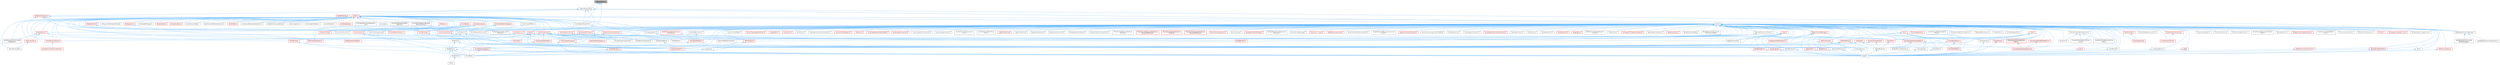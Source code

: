 digraph "UObjectMarks.h"
{
 // INTERACTIVE_SVG=YES
 // LATEX_PDF_SIZE
  bgcolor="transparent";
  edge [fontname=Helvetica,fontsize=10,labelfontname=Helvetica,labelfontsize=10];
  node [fontname=Helvetica,fontsize=10,shape=box,height=0.2,width=0.4];
  Node1 [id="Node000001",label="UObjectMarks.h",height=0.2,width=0.4,color="gray40", fillcolor="grey60", style="filled", fontcolor="black",tooltip=" "];
  Node1 -> Node2 [id="edge1_Node000001_Node000002",dir="back",color="steelblue1",style="solid",tooltip=" "];
  Node2 [id="Node000002",label="CoreUObject.h",height=0.2,width=0.4,color="grey40", fillcolor="white", style="filled",URL="$d0/ded/CoreUObject_8h.html",tooltip=" "];
  Node2 -> Node3 [id="edge2_Node000002_Node000003",dir="back",color="steelblue1",style="solid",tooltip=" "];
  Node3 [id="Node000003",label="Engine.h",height=0.2,width=0.4,color="grey40", fillcolor="white", style="filled",URL="$d1/d34/Public_2Engine_8h.html",tooltip=" "];
  Node2 -> Node4 [id="edge3_Node000002_Node000004",dir="back",color="steelblue1",style="solid",tooltip=" "];
  Node4 [id="Node000004",label="EngineMinimal.h",height=0.2,width=0.4,color="grey40", fillcolor="white", style="filled",URL="$d0/d2c/EngineMinimal_8h.html",tooltip=" "];
  Node4 -> Node3 [id="edge4_Node000004_Node000003",dir="back",color="steelblue1",style="solid",tooltip=" "];
  Node2 -> Node5 [id="edge5_Node000002_Node000005",dir="back",color="steelblue1",style="solid",tooltip=" "];
  Node5 [id="Node000005",label="SlateBasics.h",height=0.2,width=0.4,color="grey40", fillcolor="white", style="filled",URL="$da/d2f/SlateBasics_8h.html",tooltip=" "];
  Node5 -> Node3 [id="edge6_Node000005_Node000003",dir="back",color="steelblue1",style="solid",tooltip=" "];
  Node5 -> Node6 [id="edge7_Node000005_Node000006",dir="back",color="steelblue1",style="solid",tooltip=" "];
  Node6 [id="Node000006",label="Slate.h",height=0.2,width=0.4,color="grey40", fillcolor="white", style="filled",URL="$d2/dc0/Slate_8h.html",tooltip=" "];
  Node5 -> Node7 [id="edge8_Node000005_Node000007",dir="back",color="steelblue1",style="solid",tooltip=" "];
  Node7 [id="Node000007",label="SlateExtras.h",height=0.2,width=0.4,color="grey40", fillcolor="white", style="filled",URL="$d8/dec/SlateExtras_8h.html",tooltip=" "];
  Node7 -> Node6 [id="edge9_Node000007_Node000006",dir="back",color="steelblue1",style="solid",tooltip=" "];
  Node5 -> Node8 [id="edge10_Node000005_Node000008",dir="back",color="steelblue1",style="solid",tooltip=" "];
  Node8 [id="Node000008",label="UnrealEd.h",height=0.2,width=0.4,color="grey40", fillcolor="white", style="filled",URL="$d2/d5f/UnrealEd_8h.html",tooltip=" "];
  Node2 -> Node9 [id="edge11_Node000002_Node000009",dir="back",color="steelblue1",style="solid",tooltip=" "];
  Node9 [id="Node000009",label="SlateCore.h",height=0.2,width=0.4,color="grey40", fillcolor="white", style="filled",URL="$dc/d03/SlateCore_8h.html",tooltip=" "];
  Node9 -> Node3 [id="edge12_Node000009_Node000003",dir="back",color="steelblue1",style="solid",tooltip=" "];
  Node9 -> Node5 [id="edge13_Node000009_Node000005",dir="back",color="steelblue1",style="solid",tooltip=" "];
  Node1 -> Node10 [id="edge14_Node000001_Node000010",dir="back",color="steelblue1",style="solid",tooltip=" "];
  Node10 [id="Node000010",label="CoreUObjectSharedPCH.h",height=0.2,width=0.4,color="grey40", fillcolor="white", style="filled",URL="$de/d2f/CoreUObjectSharedPCH_8h.html",tooltip=" "];
  Node10 -> Node11 [id="edge15_Node000010_Node000011",dir="back",color="steelblue1",style="solid",tooltip=" "];
  Node11 [id="Node000011",label="SlateSharedPCH.h",height=0.2,width=0.4,color="grey40", fillcolor="white", style="filled",URL="$d1/dfc/SlateSharedPCH_8h.html",tooltip=" "];
  Node11 -> Node12 [id="edge16_Node000011_Node000012",dir="back",color="steelblue1",style="solid",tooltip=" "];
  Node12 [id="Node000012",label="EngineSharedPCH.h",height=0.2,width=0.4,color="red", fillcolor="#FFF0F0", style="filled",URL="$dc/dbb/EngineSharedPCH_8h.html",tooltip=" "];
  Node1 -> Node14 [id="edge17_Node000001_Node000014",dir="back",color="steelblue1",style="solid",tooltip=" "];
  Node14 [id="Node000014",label="UObjectBaseUtility.h",height=0.2,width=0.4,color="grey40", fillcolor="white", style="filled",URL="$d2/df9/UObjectBaseUtility_8h.html",tooltip=" "];
  Node14 -> Node15 [id="edge18_Node000014_Node000015",dir="back",color="steelblue1",style="solid",tooltip=" "];
  Node15 [id="Node000015",label="Actor.h",height=0.2,width=0.4,color="grey40", fillcolor="white", style="filled",URL="$d0/d43/Actor_8h.html",tooltip=" "];
  Node15 -> Node16 [id="edge19_Node000015_Node000016",dir="back",color="steelblue1",style="solid",tooltip=" "];
  Node16 [id="Node000016",label="AbilityTask_SpawnActor.h",height=0.2,width=0.4,color="grey40", fillcolor="white", style="filled",URL="$dc/d97/AbilityTask__SpawnActor_8h.html",tooltip=" "];
  Node15 -> Node17 [id="edge20_Node000015_Node000017",dir="back",color="steelblue1",style="solid",tooltip=" "];
  Node17 [id="Node000017",label="ActorDescContainerInstance\lCollection.h",height=0.2,width=0.4,color="red", fillcolor="#FFF0F0", style="filled",URL="$df/d80/ActorDescContainerInstanceCollection_8h.html",tooltip=" "];
  Node17 -> Node18 [id="edge21_Node000017_Node000018",dir="back",color="steelblue1",style="solid",tooltip=" "];
  Node18 [id="Node000018",label="WorldPartition.h",height=0.2,width=0.4,color="red", fillcolor="#FFF0F0", style="filled",URL="$de/d1e/WorldPartition_8h.html",tooltip=" "];
  Node15 -> Node38 [id="edge22_Node000015_Node000038",dir="back",color="steelblue1",style="solid",tooltip=" "];
  Node38 [id="Node000038",label="ActorDescList.h",height=0.2,width=0.4,color="red", fillcolor="#FFF0F0", style="filled",URL="$d7/da2/ActorDescList_8h.html",tooltip=" "];
  Node38 -> Node39 [id="edge23_Node000038_Node000039",dir="back",color="steelblue1",style="solid",tooltip=" "];
  Node39 [id="Node000039",label="ActorDescContainer.h",height=0.2,width=0.4,color="red", fillcolor="#FFF0F0", style="filled",URL="$de/df0/ActorDescContainer_8h.html",tooltip=" "];
  Node39 -> Node40 [id="edge24_Node000039_Node000040",dir="back",color="steelblue1",style="solid",tooltip=" "];
  Node40 [id="Node000040",label="ActorDescContainerCollection.h",height=0.2,width=0.4,color="red", fillcolor="#FFF0F0", style="filled",URL="$dc/df2/ActorDescContainerCollection_8h.html",tooltip=" "];
  Node15 -> Node48 [id="edge25_Node000015_Node000048",dir="back",color="steelblue1",style="solid",tooltip=" "];
  Node48 [id="Node000048",label="ActorDragDropOp.h",height=0.2,width=0.4,color="red", fillcolor="#FFF0F0", style="filled",URL="$dd/d1a/ActorDragDropOp_8h.html",tooltip=" "];
  Node15 -> Node50 [id="edge26_Node000015_Node000050",dir="back",color="steelblue1",style="solid",tooltip=" "];
  Node50 [id="Node000050",label="ActorElementEditorCopyAnd\lPaste.h",height=0.2,width=0.4,color="grey40", fillcolor="white", style="filled",URL="$d8/dc2/ActorElementEditorCopyAndPaste_8h.html",tooltip=" "];
  Node15 -> Node51 [id="edge27_Node000015_Node000051",dir="back",color="steelblue1",style="solid",tooltip=" "];
  Node51 [id="Node000051",label="AmbientSound.h",height=0.2,width=0.4,color="grey40", fillcolor="white", style="filled",URL="$dd/d28/AmbientSound_8h.html",tooltip=" "];
  Node51 -> Node3 [id="edge28_Node000051_Node000003",dir="back",color="steelblue1",style="solid",tooltip=" "];
  Node15 -> Node52 [id="edge29_Node000015_Node000052",dir="back",color="steelblue1",style="solid",tooltip=" "];
  Node52 [id="Node000052",label="AnimationEditorPreviewActor.h",height=0.2,width=0.4,color="grey40", fillcolor="white", style="filled",URL="$dc/d52/AnimationEditorPreviewActor_8h.html",tooltip=" "];
  Node15 -> Node53 [id="edge30_Node000015_Node000053",dir="back",color="steelblue1",style="solid",tooltip=" "];
  Node53 [id="Node000053",label="BandwidthTestActor.h",height=0.2,width=0.4,color="grey40", fillcolor="white", style="filled",URL="$d9/ddf/BandwidthTestActor_8h.html",tooltip=" "];
  Node15 -> Node54 [id="edge31_Node000015_Node000054",dir="back",color="steelblue1",style="solid",tooltip=" "];
  Node54 [id="Node000054",label="BoundsCopyComponent.h",height=0.2,width=0.4,color="grey40", fillcolor="white", style="filled",URL="$d2/d10/BoundsCopyComponent_8h.html",tooltip=" "];
  Node15 -> Node55 [id="edge32_Node000015_Node000055",dir="back",color="steelblue1",style="solid",tooltip=" "];
  Node55 [id="Node000055",label="Brush.h",height=0.2,width=0.4,color="red", fillcolor="#FFF0F0", style="filled",URL="$dc/d90/Brush_8h.html",tooltip=" "];
  Node55 -> Node57 [id="edge33_Node000055_Node000057",dir="back",color="steelblue1",style="solid",tooltip=" "];
  Node57 [id="Node000057",label="DlgReferenceTree.h",height=0.2,width=0.4,color="grey40", fillcolor="white", style="filled",URL="$db/dd3/DlgReferenceTree_8h.html",tooltip=" "];
  Node55 -> Node58 [id="edge34_Node000055_Node000058",dir="back",color="steelblue1",style="solid",tooltip=" "];
  Node58 [id="Node000058",label="EditorEngine.h",height=0.2,width=0.4,color="red", fillcolor="#FFF0F0", style="filled",URL="$da/d0c/EditorEngine_8h.html",tooltip=" "];
  Node58 -> Node8 [id="edge35_Node000058_Node000008",dir="back",color="steelblue1",style="solid",tooltip=" "];
  Node58 -> Node275 [id="edge36_Node000058_Node000275",dir="back",color="steelblue1",style="solid",tooltip=" "];
  Node275 [id="Node000275",label="UnrealEdEngine.h",height=0.2,width=0.4,color="red", fillcolor="#FFF0F0", style="filled",URL="$d2/d51/UnrealEdEngine_8h.html",tooltip=" "];
  Node275 -> Node8 [id="edge37_Node000275_Node000008",dir="back",color="steelblue1",style="solid",tooltip=" "];
  Node55 -> Node3 [id="edge38_Node000055_Node000003",dir="back",color="steelblue1",style="solid",tooltip=" "];
  Node55 -> Node12 [id="edge39_Node000055_Node000012",dir="back",color="steelblue1",style="solid",tooltip=" "];
  Node15 -> Node361 [id="edge40_Node000015_Node000361",dir="back",color="steelblue1",style="solid",tooltip=" "];
  Node361 [id="Node000361",label="CableActor.h",height=0.2,width=0.4,color="grey40", fillcolor="white", style="filled",URL="$dd/d5e/CableActor_8h.html",tooltip=" "];
  Node15 -> Node362 [id="edge41_Node000015_Node000362",dir="back",color="steelblue1",style="solid",tooltip=" "];
  Node362 [id="Node000362",label="CacheManagerActor.h",height=0.2,width=0.4,color="grey40", fillcolor="white", style="filled",URL="$d6/d22/CacheManagerActor_8h.html",tooltip=" "];
  Node15 -> Node363 [id="edge42_Node000015_Node000363",dir="back",color="steelblue1",style="solid",tooltip=" "];
  Node363 [id="Node000363",label="CameraActor.h",height=0.2,width=0.4,color="grey40", fillcolor="white", style="filled",URL="$d4/df4/CameraActor_8h.html",tooltip=" "];
  Node363 -> Node3 [id="edge43_Node000363_Node000003",dir="back",color="steelblue1",style="solid",tooltip=" "];
  Node15 -> Node364 [id="edge44_Node000015_Node000364",dir="back",color="steelblue1",style="solid",tooltip=" "];
  Node364 [id="Node000364",label="CameraShakeSourceActor.h",height=0.2,width=0.4,color="grey40", fillcolor="white", style="filled",URL="$d5/d92/CameraShakeSourceActor_8h.html",tooltip=" "];
  Node15 -> Node365 [id="edge45_Node000015_Node000365",dir="back",color="steelblue1",style="solid",tooltip=" "];
  Node365 [id="Node000365",label="ChaosDeformableCollisions\lActor.h",height=0.2,width=0.4,color="grey40", fillcolor="white", style="filled",URL="$d2/dce/ChaosDeformableCollisionsActor_8h.html",tooltip=" "];
  Node15 -> Node366 [id="edge46_Node000015_Node000366",dir="back",color="steelblue1",style="solid",tooltip=" "];
  Node366 [id="Node000366",label="ChaosDeformableConstraints\lActor.h",height=0.2,width=0.4,color="grey40", fillcolor="white", style="filled",URL="$d0/dd2/ChaosDeformableConstraintsActor_8h.html",tooltip=" "];
  Node15 -> Node367 [id="edge47_Node000015_Node000367",dir="back",color="steelblue1",style="solid",tooltip=" "];
  Node367 [id="Node000367",label="ChaosDeformableSolverActor.h",height=0.2,width=0.4,color="grey40", fillcolor="white", style="filled",URL="$d2/de9/ChaosDeformableSolverActor_8h.html",tooltip=" "];
  Node367 -> Node365 [id="edge48_Node000367_Node000365",dir="back",color="steelblue1",style="solid",tooltip=" "];
  Node367 -> Node366 [id="edge49_Node000367_Node000366",dir="back",color="steelblue1",style="solid",tooltip=" "];
  Node367 -> Node368 [id="edge50_Node000367_Node000368",dir="back",color="steelblue1",style="solid",tooltip=" "];
  Node368 [id="Node000368",label="FleshActor.h",height=0.2,width=0.4,color="grey40", fillcolor="white", style="filled",URL="$d1/d7e/FleshActor_8h.html",tooltip=" "];
  Node15 -> Node369 [id="edge51_Node000015_Node000369",dir="back",color="steelblue1",style="solid",tooltip=" "];
  Node369 [id="Node000369",label="Character.h",height=0.2,width=0.4,color="red", fillcolor="#FFF0F0", style="filled",URL="$db/dc7/Character_8h.html",tooltip=" "];
  Node369 -> Node4 [id="edge52_Node000369_Node000004",dir="back",color="steelblue1",style="solid",tooltip=" "];
  Node15 -> Node372 [id="edge53_Node000015_Node000372",dir="back",color="steelblue1",style="solid",tooltip=" "];
  Node372 [id="Node000372",label="CinematicExporter.h",height=0.2,width=0.4,color="grey40", fillcolor="white", style="filled",URL="$d8/d3d/CinematicExporter_8h.html",tooltip=" "];
  Node15 -> Node373 [id="edge54_Node000015_Node000373",dir="back",color="steelblue1",style="solid",tooltip=" "];
  Node373 [id="Node000373",label="ClusterUnionActor.h",height=0.2,width=0.4,color="grey40", fillcolor="white", style="filled",URL="$d5/d54/ClusterUnionActor_8h.html",tooltip=" "];
  Node15 -> Node374 [id="edge55_Node000015_Node000374",dir="back",color="steelblue1",style="solid",tooltip=" "];
  Node374 [id="Node000374",label="ComponentEditorUtils.h",height=0.2,width=0.4,color="red", fillcolor="#FFF0F0", style="filled",URL="$d0/d4b/ComponentEditorUtils_8h.html",tooltip=" "];
  Node374 -> Node8 [id="edge56_Node000374_Node000008",dir="back",color="steelblue1",style="solid",tooltip=" "];
  Node15 -> Node376 [id="edge57_Node000015_Node000376",dir="back",color="steelblue1",style="solid",tooltip=" "];
  Node376 [id="Node000376",label="ComponentVisualizer.h",height=0.2,width=0.4,color="red", fillcolor="#FFF0F0", style="filled",URL="$d3/d9b/ComponentVisualizer_8h.html",tooltip=" "];
  Node376 -> Node8 [id="edge58_Node000376_Node000008",dir="back",color="steelblue1",style="solid",tooltip=" "];
  Node376 -> Node275 [id="edge59_Node000376_Node000275",dir="back",color="steelblue1",style="solid",tooltip=" "];
  Node15 -> Node378 [id="edge60_Node000015_Node000378",dir="back",color="steelblue1",style="solid",tooltip=" "];
  Node378 [id="Node000378",label="ControlPointMeshActor.h",height=0.2,width=0.4,color="grey40", fillcolor="white", style="filled",URL="$d8/db7/ControlPointMeshActor_8h.html",tooltip=" "];
  Node15 -> Node379 [id="edge61_Node000015_Node000379",dir="back",color="steelblue1",style="solid",tooltip=" "];
  Node379 [id="Node000379",label="Controller.h",height=0.2,width=0.4,color="red", fillcolor="#FFF0F0", style="filled",URL="$de/d4a/Controller_8h.html",tooltip=" "];
  Node379 -> Node4 [id="edge62_Node000379_Node000004",dir="back",color="steelblue1",style="solid",tooltip=" "];
  Node379 -> Node12 [id="edge63_Node000379_Node000012",dir="back",color="steelblue1",style="solid",tooltip=" "];
  Node15 -> Node776 [id="edge64_Node000015_Node000776",dir="back",color="steelblue1",style="solid",tooltip=" "];
  Node776 [id="Node000776",label="DecalActor.h",height=0.2,width=0.4,color="grey40", fillcolor="white", style="filled",URL="$d2/d2d/DecalActor_8h.html",tooltip=" "];
  Node776 -> Node3 [id="edge65_Node000776_Node000003",dir="back",color="steelblue1",style="solid",tooltip=" "];
  Node15 -> Node777 [id="edge66_Node000015_Node000777",dir="back",color="steelblue1",style="solid",tooltip=" "];
  Node777 [id="Node000777",label="DefaultLevelSequenceInstance\lData.h",height=0.2,width=0.4,color="grey40", fillcolor="white", style="filled",URL="$d0/d8b/DefaultLevelSequenceInstanceData_8h.html",tooltip=" "];
  Node15 -> Node768 [id="edge67_Node000015_Node000768",dir="back",color="steelblue1",style="solid",tooltip=" "];
  Node768 [id="Node000768",label="DemoNetDriver.h",height=0.2,width=0.4,color="grey40", fillcolor="white", style="filled",URL="$df/df9/DemoNetDriver_8h.html",tooltip=" "];
  Node15 -> Node778 [id="edge68_Node000015_Node000778",dir="back",color="steelblue1",style="solid",tooltip=" "];
  Node778 [id="Node000778",label="DisplayClusterLightCardActor.h",height=0.2,width=0.4,color="red", fillcolor="#FFF0F0", style="filled",URL="$d5/dc7/DisplayClusterLightCardActor_8h.html",tooltip=" "];
  Node15 -> Node159 [id="edge69_Node000015_Node000159",dir="back",color="steelblue1",style="solid",tooltip=" "];
  Node159 [id="Node000159",label="DisplayClusterRootActor.h",height=0.2,width=0.4,color="red", fillcolor="#FFF0F0", style="filled",URL="$d0/d41/DisplayClusterRootActor_8h.html",tooltip=" "];
  Node15 -> Node780 [id="edge70_Node000015_Node000780",dir="back",color="steelblue1",style="solid",tooltip=" "];
  Node780 [id="Node000780",label="DisplayClusterTestPatterns\lActor.h",height=0.2,width=0.4,color="grey40", fillcolor="white", style="filled",URL="$d0/dac/DisplayClusterTestPatternsActor_8h.html",tooltip=" "];
  Node15 -> Node57 [id="edge71_Node000015_Node000057",dir="back",color="steelblue1",style="solid",tooltip=" "];
  Node15 -> Node781 [id="edge72_Node000015_Node000781",dir="back",color="steelblue1",style="solid",tooltip=" "];
  Node781 [id="Node000781",label="DocumentationActor.h",height=0.2,width=0.4,color="grey40", fillcolor="white", style="filled",URL="$d0/dc6/DocumentationActor_8h.html",tooltip=" "];
  Node15 -> Node782 [id="edge73_Node000015_Node000782",dir="back",color="steelblue1",style="solid",tooltip=" "];
  Node782 [id="Node000782",label="EditorActorSubsystem.h",height=0.2,width=0.4,color="grey40", fillcolor="white", style="filled",URL="$d8/db1/EditorActorSubsystem_8h.html",tooltip=" "];
  Node15 -> Node58 [id="edge74_Node000015_Node000058",dir="back",color="steelblue1",style="solid",tooltip=" "];
  Node15 -> Node783 [id="edge75_Node000015_Node000783",dir="back",color="steelblue1",style="solid",tooltip=" "];
  Node783 [id="Node000783",label="Emitter.h",height=0.2,width=0.4,color="red", fillcolor="#FFF0F0", style="filled",URL="$da/d24/Emitter_8h.html",tooltip=" "];
  Node15 -> Node4 [id="edge76_Node000015_Node000004",dir="back",color="steelblue1",style="solid",tooltip=" "];
  Node15 -> Node12 [id="edge77_Node000015_Node000012",dir="back",color="steelblue1",style="solid",tooltip=" "];
  Node15 -> Node292 [id="edge78_Node000015_Node000292",dir="back",color="steelblue1",style="solid",tooltip=" "];
  Node292 [id="Node000292",label="EngineUtils.h",height=0.2,width=0.4,color="red", fillcolor="#FFF0F0", style="filled",URL="$d4/d61/EngineUtils_8h.html",tooltip=" "];
  Node292 -> Node3 [id="edge79_Node000292_Node000003",dir="back",color="steelblue1",style="solid",tooltip=" "];
  Node15 -> Node785 [id="edge80_Node000015_Node000785",dir="back",color="steelblue1",style="solid",tooltip=" "];
  Node785 [id="Node000785",label="EnvQueryGenerator_Actors\lOfClass.h",height=0.2,width=0.4,color="grey40", fillcolor="white", style="filled",URL="$d7/d2e/EnvQueryGenerator__ActorsOfClass_8h.html",tooltip=" "];
  Node15 -> Node193 [id="edge81_Node000015_Node000193",dir="back",color="steelblue1",style="solid",tooltip=" "];
  Node193 [id="Node000193",label="ExportTextDragDropOp.h",height=0.2,width=0.4,color="grey40", fillcolor="white", style="filled",URL="$de/d5c/ExportTextDragDropOp_8h.html",tooltip=" "];
  Node15 -> Node194 [id="edge82_Node000015_Node000194",dir="back",color="steelblue1",style="solid",tooltip=" "];
  Node194 [id="Node000194",label="ExternalDirtyActorsTracker.h",height=0.2,width=0.4,color="grey40", fillcolor="white", style="filled",URL="$db/d89/ExternalDirtyActorsTracker_8h.html",tooltip=" "];
  Node194 -> Node18 [id="edge83_Node000194_Node000018",dir="back",color="steelblue1",style="solid",tooltip=" "];
  Node15 -> Node368 [id="edge84_Node000015_Node000368",dir="back",color="steelblue1",style="solid",tooltip=" "];
  Node15 -> Node769 [id="edge85_Node000015_Node000769",dir="back",color="steelblue1",style="solid",tooltip=" "];
  Node769 [id="Node000769",label="GameModeBase.h",height=0.2,width=0.4,color="red", fillcolor="#FFF0F0", style="filled",URL="$d2/d5b/GameModeBase_8h.html",tooltip=" "];
  Node769 -> Node4 [id="edge86_Node000769_Node000004",dir="back",color="steelblue1",style="solid",tooltip=" "];
  Node769 -> Node772 [id="edge87_Node000769_Node000772",dir="back",color="steelblue1",style="solid",tooltip=" "];
  Node772 [id="Node000772",label="GameStateBase.h",height=0.2,width=0.4,color="red", fillcolor="#FFF0F0", style="filled",URL="$dd/db9/GameStateBase_8h.html",tooltip=" "];
  Node15 -> Node786 [id="edge88_Node000015_Node000786",dir="back",color="steelblue1",style="solid",tooltip=" "];
  Node786 [id="Node000786",label="GameSession.h",height=0.2,width=0.4,color="grey40", fillcolor="white", style="filled",URL="$d1/d7f/GameSession_8h.html",tooltip=" "];
  Node786 -> Node3 [id="edge89_Node000786_Node000003",dir="back",color="steelblue1",style="solid",tooltip=" "];
  Node15 -> Node772 [id="edge90_Node000015_Node000772",dir="back",color="steelblue1",style="solid",tooltip=" "];
  Node15 -> Node787 [id="edge91_Node000015_Node000787",dir="back",color="steelblue1",style="solid",tooltip=" "];
  Node787 [id="Node000787",label="GameplayAbilityTargetActor.h",height=0.2,width=0.4,color="red", fillcolor="#FFF0F0", style="filled",URL="$d7/d35/GameplayAbilityTargetActor_8h.html",tooltip=" "];
  Node15 -> Node795 [id="edge92_Node000015_Node000795",dir="back",color="steelblue1",style="solid",tooltip=" "];
  Node795 [id="Node000795",label="GameplayAbilityTargetData\lFilter.h",height=0.2,width=0.4,color="red", fillcolor="#FFF0F0", style="filled",URL="$d5/d2f/GameplayAbilityTargetDataFilter_8h.html",tooltip=" "];
  Node795 -> Node787 [id="edge93_Node000795_Node000787",dir="back",color="steelblue1",style="solid",tooltip=" "];
  Node15 -> Node801 [id="edge94_Node000015_Node000801",dir="back",color="steelblue1",style="solid",tooltip=" "];
  Node801 [id="Node000801",label="GameplayAbilityTargetTypes.h",height=0.2,width=0.4,color="red", fillcolor="#FFF0F0", style="filled",URL="$d8/dd1/GameplayAbilityTargetTypes_8h.html",tooltip=" "];
  Node801 -> Node16 [id="edge95_Node000801_Node000016",dir="back",color="steelblue1",style="solid",tooltip=" "];
  Node801 -> Node787 [id="edge96_Node000801_Node000787",dir="back",color="steelblue1",style="solid",tooltip=" "];
  Node15 -> Node849 [id="edge97_Node000015_Node000849",dir="back",color="steelblue1",style="solid",tooltip=" "];
  Node849 [id="Node000849",label="GameplayAbilityWorldReticle.h",height=0.2,width=0.4,color="red", fillcolor="#FFF0F0", style="filled",URL="$db/dd7/GameplayAbilityWorldReticle_8h.html",tooltip=" "];
  Node849 -> Node787 [id="edge98_Node000849_Node000787",dir="back",color="steelblue1",style="solid",tooltip=" "];
  Node15 -> Node851 [id="edge99_Node000015_Node000851",dir="back",color="steelblue1",style="solid",tooltip=" "];
  Node851 [id="Node000851",label="GameplayCueNotify_Actor.h",height=0.2,width=0.4,color="red", fillcolor="#FFF0F0", style="filled",URL="$df/d91/GameplayCueNotify__Actor_8h.html",tooltip=" "];
  Node15 -> Node854 [id="edge100_Node000015_Node000854",dir="back",color="steelblue1",style="solid",tooltip=" "];
  Node854 [id="Node000854",label="GameplayEffectTypes.h",height=0.2,width=0.4,color="red", fillcolor="#FFF0F0", style="filled",URL="$d7/d59/GameplayEffectTypes_8h.html",tooltip=" "];
  Node854 -> Node855 [id="edge101_Node000854_Node000855",dir="back",color="steelblue1",style="solid",tooltip=" "];
  Node855 [id="Node000855",label="AbilitySystemGlobals.h",height=0.2,width=0.4,color="red", fillcolor="#FFF0F0", style="filled",URL="$dc/d82/AbilitySystemGlobals_8h.html",tooltip=" "];
  Node854 -> Node801 [id="edge102_Node000854_Node000801",dir="back",color="steelblue1",style="solid",tooltip=" "];
  Node15 -> Node774 [id="edge103_Node000015_Node000774",dir="back",color="steelblue1",style="solid",tooltip=" "];
  Node774 [id="Node000774",label="GameplayStatics.h",height=0.2,width=0.4,color="grey40", fillcolor="white", style="filled",URL="$d9/dc8/GameplayStatics_8h.html",tooltip=" "];
  Node774 -> Node4 [id="edge104_Node000774_Node000004",dir="back",color="steelblue1",style="solid",tooltip=" "];
  Node15 -> Node886 [id="edge105_Node000015_Node000886",dir="back",color="steelblue1",style="solid",tooltip=" "];
  Node886 [id="Node000886",label="GameplayTask_SpawnActor.h",height=0.2,width=0.4,color="grey40", fillcolor="white", style="filled",URL="$de/d1d/GameplayTask__SpawnActor_8h.html",tooltip=" "];
  Node15 -> Node887 [id="edge106_Node000015_Node000887",dir="back",color="steelblue1",style="solid",tooltip=" "];
  Node887 [id="Node000887",label="GenericSmartObject.h",height=0.2,width=0.4,color="grey40", fillcolor="white", style="filled",URL="$db/dd3/GenericSmartObject_8h.html",tooltip=" "];
  Node15 -> Node888 [id="edge107_Node000015_Node000888",dir="back",color="steelblue1",style="solid",tooltip=" "];
  Node888 [id="Node000888",label="GenericTeamAgentInterface.h",height=0.2,width=0.4,color="red", fillcolor="#FFF0F0", style="filled",URL="$de/dd7/GenericTeamAgentInterface_8h.html",tooltip=" "];
  Node15 -> Node914 [id="edge108_Node000015_Node000914",dir="back",color="steelblue1",style="solid",tooltip=" "];
  Node914 [id="Node000914",label="GraphEditor.h",height=0.2,width=0.4,color="red", fillcolor="#FFF0F0", style="filled",URL="$dc/dc5/GraphEditor_8h.html",tooltip=" "];
  Node15 -> Node979 [id="edge109_Node000015_Node000979",dir="back",color="steelblue1",style="solid",tooltip=" "];
  Node979 [id="Node000979",label="GroomActor.h",height=0.2,width=0.4,color="red", fillcolor="#FFF0F0", style="filled",URL="$d6/de0/GroomActor_8h.html",tooltip=" "];
  Node15 -> Node981 [id="edge110_Node000015_Node000981",dir="back",color="steelblue1",style="solid",tooltip=" "];
  Node981 [id="Node000981",label="GroupActor.h",height=0.2,width=0.4,color="grey40", fillcolor="white", style="filled",URL="$da/dd2/GroupActor_8h.html",tooltip=" "];
  Node981 -> Node8 [id="edge111_Node000981_Node000008",dir="back",color="steelblue1",style="solid",tooltip=" "];
  Node15 -> Node982 [id="edge112_Node000015_Node000982",dir="back",color="steelblue1",style="solid",tooltip=" "];
  Node982 [id="Node000982",label="HLODActor.h",height=0.2,width=0.4,color="grey40", fillcolor="white", style="filled",URL="$d7/d35/HLODActor_8h.html",tooltip=" "];
  Node15 -> Node983 [id="edge113_Node000015_Node000983",dir="back",color="steelblue1",style="solid",tooltip=" "];
  Node983 [id="Node000983",label="HUD.h",height=0.2,width=0.4,color="red", fillcolor="#FFF0F0", style="filled",URL="$d0/d0b/HUD_8h.html",tooltip=" "];
  Node983 -> Node3 [id="edge114_Node000983_Node000003",dir="back",color="steelblue1",style="solid",tooltip=" "];
  Node15 -> Node986 [id="edge115_Node000015_Node000986",dir="back",color="steelblue1",style="solid",tooltip=" "];
  Node986 [id="Node000986",label="HeterogeneousVolumeInterface.h",height=0.2,width=0.4,color="grey40", fillcolor="white", style="filled",URL="$d3/de3/HeterogeneousVolumeInterface_8h.html",tooltip=" "];
  Node15 -> Node987 [id="edge116_Node000015_Node000987",dir="back",color="steelblue1",style="solid",tooltip=" "];
  Node987 [id="Node000987",label="Info.h",height=0.2,width=0.4,color="red", fillcolor="#FFF0F0", style="filled",URL="$d3/d00/Info_8h.html",tooltip=" "];
  Node987 -> Node3 [id="edge117_Node000987_Node000003",dir="back",color="steelblue1",style="solid",tooltip=" "];
  Node987 -> Node12 [id="edge118_Node000987_Node000012",dir="back",color="steelblue1",style="solid",tooltip=" "];
  Node987 -> Node769 [id="edge119_Node000987_Node000769",dir="back",color="steelblue1",style="solid",tooltip=" "];
  Node987 -> Node786 [id="edge120_Node000987_Node000786",dir="back",color="steelblue1",style="solid",tooltip=" "];
  Node987 -> Node772 [id="edge121_Node000987_Node000772",dir="back",color="steelblue1",style="solid",tooltip=" "];
  Node987 -> Node992 [id="edge122_Node000987_Node000992",dir="back",color="steelblue1",style="solid",tooltip=" "];
  Node992 [id="Node000992",label="PlayerState.h",height=0.2,width=0.4,color="red", fillcolor="#FFF0F0", style="filled",URL="$d4/d0c/PlayerState_8h.html",tooltip=" "];
  Node992 -> Node3 [id="edge123_Node000992_Node000003",dir="back",color="steelblue1",style="solid",tooltip=" "];
  Node987 -> Node290 [id="edge124_Node000987_Node000290",dir="back",color="steelblue1",style="solid",tooltip=" "];
  Node290 [id="Node000290",label="WorldSettings.h",height=0.2,width=0.4,color="red", fillcolor="#FFF0F0", style="filled",URL="$dd/d74/WorldSettings_8h.html",tooltip=" "];
  Node290 -> Node3 [id="edge125_Node000290_Node000003",dir="back",color="steelblue1",style="solid",tooltip=" "];
  Node290 -> Node12 [id="edge126_Node000290_Node000012",dir="back",color="steelblue1",style="solid",tooltip=" "];
  Node290 -> Node292 [id="edge127_Node000290_Node000292",dir="back",color="steelblue1",style="solid",tooltip=" "];
  Node15 -> Node1008 [id="edge128_Node000015_Node001008",dir="back",color="steelblue1",style="solid",tooltip=" "];
  Node1008 [id="Node001008",label="InteractiveToolObjects.h",height=0.2,width=0.4,color="red", fillcolor="#FFF0F0", style="filled",URL="$d6/d81/InteractiveToolObjects_8h.html",tooltip=" "];
  Node15 -> Node1015 [id="edge129_Node000015_Node001015",dir="back",color="steelblue1",style="solid",tooltip=" "];
  Node1015 [id="Node001015",label="KismetEditorUtilities.h",height=0.2,width=0.4,color="red", fillcolor="#FFF0F0", style="filled",URL="$d4/d72/KismetEditorUtilities_8h.html",tooltip=" "];
  Node15 -> Node920 [id="edge130_Node000015_Node000920",dir="back",color="steelblue1",style="solid",tooltip=" "];
  Node920 [id="Node000920",label="KismetNodeInfoContext.h",height=0.2,width=0.4,color="grey40", fillcolor="white", style="filled",URL="$d3/dfc/KismetNodeInfoContext_8h.html",tooltip=" "];
  Node15 -> Node676 [id="edge131_Node000015_Node000676",dir="back",color="steelblue1",style="solid",tooltip=" "];
  Node676 [id="Node000676",label="LODActor.h",height=0.2,width=0.4,color="red", fillcolor="#FFF0F0", style="filled",URL="$df/de0/LODActor_8h.html",tooltip=" "];
  Node15 -> Node1017 [id="edge132_Node000015_Node001017",dir="back",color="steelblue1",style="solid",tooltip=" "];
  Node1017 [id="Node001017",label="LandscapeBlueprintBrushBase.h",height=0.2,width=0.4,color="red", fillcolor="#FFF0F0", style="filled",URL="$d5/de5/LandscapeBlueprintBrushBase_8h.html",tooltip=" "];
  Node15 -> Node1018 [id="edge133_Node000015_Node001018",dir="back",color="steelblue1",style="solid",tooltip=" "];
  Node1018 [id="Node001018",label="LandscapeGizmoActor.h",height=0.2,width=0.4,color="red", fillcolor="#FFF0F0", style="filled",URL="$d5/d41/LandscapeGizmoActor_8h.html",tooltip=" "];
  Node15 -> Node1020 [id="edge134_Node000015_Node001020",dir="back",color="steelblue1",style="solid",tooltip=" "];
  Node1020 [id="Node001020",label="LandscapeMeshProxyActor.h",height=0.2,width=0.4,color="grey40", fillcolor="white", style="filled",URL="$d9/d7e/LandscapeMeshProxyActor_8h.html",tooltip=" "];
  Node15 -> Node450 [id="edge135_Node000015_Node000450",dir="back",color="steelblue1",style="solid",tooltip=" "];
  Node450 [id="Node000450",label="LandscapeProxy.h",height=0.2,width=0.4,color="red", fillcolor="#FFF0F0", style="filled",URL="$db/dae/LandscapeProxy_8h.html",tooltip=" "];
  Node15 -> Node1021 [id="edge136_Node000015_Node001021",dir="back",color="steelblue1",style="solid",tooltip=" "];
  Node1021 [id="Node001021",label="LandscapeSplineActor.h",height=0.2,width=0.4,color="grey40", fillcolor="white", style="filled",URL="$d8/d09/LandscapeSplineActor_8h.html",tooltip=" "];
  Node15 -> Node1022 [id="edge137_Node000015_Node001022",dir="back",color="steelblue1",style="solid",tooltip=" "];
  Node1022 [id="Node001022",label="LevelBounds.h",height=0.2,width=0.4,color="grey40", fillcolor="white", style="filled",URL="$d8/d37/LevelBounds_8h.html",tooltip=" "];
  Node1022 -> Node3 [id="edge138_Node001022_Node000003",dir="back",color="steelblue1",style="solid",tooltip=" "];
  Node15 -> Node179 [id="edge139_Node000015_Node000179",dir="back",color="steelblue1",style="solid",tooltip=" "];
  Node179 [id="Node000179",label="LevelEditorViewport.h",height=0.2,width=0.4,color="red", fillcolor="#FFF0F0", style="filled",URL="$d4/ddf/LevelEditorViewport_8h.html",tooltip=" "];
  Node179 -> Node8 [id="edge140_Node000179_Node000008",dir="back",color="steelblue1",style="solid",tooltip=" "];
  Node15 -> Node1023 [id="edge141_Node000015_Node001023",dir="back",color="steelblue1",style="solid",tooltip=" "];
  Node1023 [id="Node001023",label="LevelInstanceActor.h",height=0.2,width=0.4,color="red", fillcolor="#FFF0F0", style="filled",URL="$d6/d53/LevelInstanceActor_8h.html",tooltip=" "];
  Node15 -> Node1024 [id="edge142_Node000015_Node001024",dir="back",color="steelblue1",style="solid",tooltip=" "];
  Node1024 [id="Node001024",label="LevelInstanceActorImpl.h",height=0.2,width=0.4,color="red", fillcolor="#FFF0F0", style="filled",URL="$d6/df6/LevelInstanceActorImpl_8h.html",tooltip=" "];
  Node1024 -> Node1023 [id="edge143_Node001024_Node001023",dir="back",color="steelblue1",style="solid",tooltip=" "];
  Node15 -> Node1027 [id="edge144_Node000015_Node001027",dir="back",color="steelblue1",style="solid",tooltip=" "];
  Node1027 [id="Node001027",label="LevelInstanceEditorInstance\lActor.h",height=0.2,width=0.4,color="grey40", fillcolor="white", style="filled",URL="$d8/d5a/LevelInstanceEditorInstanceActor_8h.html",tooltip=" "];
  Node15 -> Node1028 [id="edge145_Node000015_Node001028",dir="back",color="steelblue1",style="solid",tooltip=" "];
  Node1028 [id="Node001028",label="LevelInstanceEditorPivot\lActor.h",height=0.2,width=0.4,color="grey40", fillcolor="white", style="filled",URL="$d4/de7/LevelInstanceEditorPivotActor_8h.html",tooltip=" "];
  Node15 -> Node1029 [id="edge146_Node000015_Node001029",dir="back",color="steelblue1",style="solid",tooltip=" "];
  Node1029 [id="Node001029",label="LevelScriptActor.h",height=0.2,width=0.4,color="grey40", fillcolor="white", style="filled",URL="$d1/da8/LevelScriptActor_8h.html",tooltip=" "];
  Node1029 -> Node3 [id="edge147_Node001029_Node000003",dir="back",color="steelblue1",style="solid",tooltip=" "];
  Node15 -> Node1030 [id="edge148_Node000015_Node001030",dir="back",color="steelblue1",style="solid",tooltip=" "];
  Node1030 [id="Node001030",label="LevelSequenceActor.h",height=0.2,width=0.4,color="red", fillcolor="#FFF0F0", style="filled",URL="$dd/d4d/LevelSequenceActor_8h.html",tooltip=" "];
  Node1030 -> Node1032 [id="edge149_Node001030_Node001032",dir="back",color="steelblue1",style="solid",tooltip=" "];
  Node1032 [id="Node001032",label="SequenceMediaController.h",height=0.2,width=0.4,color="grey40", fillcolor="white", style="filled",URL="$de/d88/SequenceMediaController_8h.html",tooltip=" "];
  Node15 -> Node1033 [id="edge150_Node000015_Node001033",dir="back",color="steelblue1",style="solid",tooltip=" "];
  Node1033 [id="Node001033",label="Light.h",height=0.2,width=0.4,color="red", fillcolor="#FFF0F0", style="filled",URL="$d4/d73/Light_8h.html",tooltip=" "];
  Node1033 -> Node3 [id="edge151_Node001033_Node000003",dir="back",color="steelblue1",style="solid",tooltip=" "];
  Node15 -> Node1039 [id="edge152_Node000015_Node001039",dir="back",color="steelblue1",style="solid",tooltip=" "];
  Node1039 [id="Node001039",label="LightSceneProxy.h",height=0.2,width=0.4,color="red", fillcolor="#FFF0F0", style="filled",URL="$d1/d0e/LightSceneProxy_8h.html",tooltip=" "];
  Node15 -> Node1042 [id="edge153_Node000015_Node001042",dir="back",color="steelblue1",style="solid",tooltip=" "];
  Node1042 [id="Node001042",label="LightWeightInstanceManager.h",height=0.2,width=0.4,color="grey40", fillcolor="white", style="filled",URL="$d8/d04/LightWeightInstanceManager_8h.html",tooltip=" "];
  Node1042 -> Node1043 [id="edge154_Node001042_Node001043",dir="back",color="steelblue1",style="solid",tooltip=" "];
  Node1043 [id="Node001043",label="LightWeightInstanceStatic\lMeshManager.h",height=0.2,width=0.4,color="grey40", fillcolor="white", style="filled",URL="$d4/d75/LightWeightInstanceStaticMeshManager_8h.html",tooltip=" "];
  Node1042 -> Node1044 [id="edge155_Node001042_Node001044",dir="back",color="steelblue1",style="solid",tooltip=" "];
  Node1044 [id="Node001044",label="LightWeightInstanceSubsystem.h",height=0.2,width=0.4,color="grey40", fillcolor="white", style="filled",URL="$df/d1e/LightWeightInstanceSubsystem_8h.html",tooltip=" "];
  Node15 -> Node1045 [id="edge156_Node000015_Node001045",dir="back",color="steelblue1",style="solid",tooltip=" "];
  Node1045 [id="Node001045",label="LightmassPortal.h",height=0.2,width=0.4,color="grey40", fillcolor="white", style="filled",URL="$d5/df6/LightmassPortal_8h.html",tooltip=" "];
  Node15 -> Node1046 [id="edge157_Node000015_Node001046",dir="back",color="steelblue1",style="solid",tooltip=" "];
  Node1046 [id="Node001046",label="MapBuildDataActor.h",height=0.2,width=0.4,color="grey40", fillcolor="white", style="filled",URL="$de/d00/MapBuildDataActor_8h.html",tooltip=" "];
  Node15 -> Node1047 [id="edge158_Node000015_Node001047",dir="back",color="steelblue1",style="solid",tooltip=" "];
  Node1047 [id="Node001047",label="MaterialInstanceActor.h",height=0.2,width=0.4,color="grey40", fillcolor="white", style="filled",URL="$dc/db3/MaterialInstanceActor_8h.html",tooltip=" "];
  Node15 -> Node1048 [id="edge159_Node000015_Node001048",dir="back",color="steelblue1",style="solid",tooltip=" "];
  Node1048 [id="Node001048",label="MediaBundleActorBase.h",height=0.2,width=0.4,color="grey40", fillcolor="white", style="filled",URL="$dd/da9/MediaBundleActorBase_8h.html",tooltip=" "];
  Node15 -> Node1049 [id="edge160_Node000015_Node001049",dir="back",color="steelblue1",style="solid",tooltip=" "];
  Node1049 [id="Node001049",label="ModularVehicleClusterActor.h",height=0.2,width=0.4,color="grey40", fillcolor="white", style="filled",URL="$db/d99/ModularVehicleClusterActor_8h.html",tooltip=" "];
  Node15 -> Node1050 [id="edge161_Node000015_Node001050",dir="back",color="steelblue1",style="solid",tooltip=" "];
  Node1050 [id="Node001050",label="MovieSceneReplaceableActor\lBinding.h",height=0.2,width=0.4,color="grey40", fillcolor="white", style="filled",URL="$d3/da7/MovieSceneReplaceableActorBinding_8h.html",tooltip=" "];
  Node15 -> Node1051 [id="edge162_Node000015_Node001051",dir="back",color="steelblue1",style="solid",tooltip=" "];
  Node1051 [id="Node001051",label="MovieSceneReplaceableDirector\lBlueprintBinding.h",height=0.2,width=0.4,color="red", fillcolor="#FFF0F0", style="filled",URL="$d6/deb/MovieSceneReplaceableDirectorBlueprintBinding_8h.html",tooltip=" "];
  Node15 -> Node1052 [id="edge163_Node000015_Node001052",dir="back",color="steelblue1",style="solid",tooltip=" "];
  Node1052 [id="Node001052",label="MovieSceneSpawnableActor\lBinding.h",height=0.2,width=0.4,color="red", fillcolor="#FFF0F0", style="filled",URL="$db/d74/MovieSceneSpawnableActorBinding_8h.html",tooltip=" "];
  Node15 -> Node1054 [id="edge164_Node000015_Node001054",dir="back",color="steelblue1",style="solid",tooltip=" "];
  Node1054 [id="Node001054",label="MovieSceneSpawnableDirector\lBlueprintBinding.h",height=0.2,width=0.4,color="red", fillcolor="#FFF0F0", style="filled",URL="$db/d4a/MovieSceneSpawnableDirectorBlueprintBinding_8h.html",tooltip=" "];
  Node15 -> Node1055 [id="edge165_Node000015_Node001055",dir="back",color="steelblue1",style="solid",tooltip=" "];
  Node1055 [id="Node001055",label="MovieSceneSubSection.h",height=0.2,width=0.4,color="red", fillcolor="#FFF0F0", style="filled",URL="$dd/d38/MovieSceneSubSection_8h.html",tooltip=" "];
  Node15 -> Node1065 [id="edge166_Node000015_Node001065",dir="back",color="steelblue1",style="solid",tooltip=" "];
  Node1065 [id="Node001065",label="NavLinkProxy.h",height=0.2,width=0.4,color="grey40", fillcolor="white", style="filled",URL="$d7/dda/NavLinkProxy_8h.html",tooltip=" "];
  Node15 -> Node1066 [id="edge167_Node000015_Node001066",dir="back",color="steelblue1",style="solid",tooltip=" "];
  Node1066 [id="Node001066",label="NavMovementComponent.h",height=0.2,width=0.4,color="red", fillcolor="#FFF0F0", style="filled",URL="$de/d97/NavMovementComponent_8h.html",tooltip=" "];
  Node1066 -> Node3 [id="edge168_Node001066_Node000003",dir="back",color="steelblue1",style="solid",tooltip=" "];
  Node15 -> Node1077 [id="edge169_Node000015_Node001077",dir="back",color="steelblue1",style="solid",tooltip=" "];
  Node1077 [id="Node001077",label="NavMoverComponent.h",height=0.2,width=0.4,color="grey40", fillcolor="white", style="filled",URL="$df/dbc/NavMoverComponent_8h.html",tooltip=" "];
  Node15 -> Node1078 [id="edge170_Node000015_Node001078",dir="back",color="steelblue1",style="solid",tooltip=" "];
  Node1078 [id="Node001078",label="NavigationObjectBase.h",height=0.2,width=0.4,color="red", fillcolor="#FFF0F0", style="filled",URL="$de/d3b/NavigationObjectBase_8h.html",tooltip=" "];
  Node1078 -> Node3 [id="edge171_Node001078_Node000003",dir="back",color="steelblue1",style="solid",tooltip=" "];
  Node15 -> Node1081 [id="edge172_Node000015_Node001081",dir="back",color="steelblue1",style="solid",tooltip=" "];
  Node1081 [id="Node001081",label="NavigationToolFilterBase.h",height=0.2,width=0.4,color="red", fillcolor="#FFF0F0", style="filled",URL="$d6/d34/NavigationToolFilterBase_8h.html",tooltip=" "];
  Node15 -> Node1095 [id="edge173_Node000015_Node001095",dir="back",color="steelblue1",style="solid",tooltip=" "];
  Node1095 [id="Node001095",label="NetConnection.h",height=0.2,width=0.4,color="red", fillcolor="#FFF0F0", style="filled",URL="$d6/d03/NetConnection_8h.html",tooltip=" "];
  Node1095 -> Node3 [id="edge174_Node001095_Node000003",dir="back",color="steelblue1",style="solid",tooltip=" "];
  Node1095 -> Node12 [id="edge175_Node001095_Node000012",dir="back",color="steelblue1",style="solid",tooltip=" "];
  Node15 -> Node1104 [id="edge176_Node000015_Node001104",dir="back",color="steelblue1",style="solid",tooltip=" "];
  Node1104 [id="Node001104",label="NetworkPredictionReplicated\lManager.h",height=0.2,width=0.4,color="grey40", fillcolor="white", style="filled",URL="$d3/df1/NetworkPredictionReplicatedManager_8h.html",tooltip=" "];
  Node15 -> Node1105 [id="edge177_Node000015_Node001105",dir="back",color="steelblue1",style="solid",tooltip=" "];
  Node1105 [id="Node001105",label="Note.h",height=0.2,width=0.4,color="grey40", fillcolor="white", style="filled",URL="$dd/d75/Note_8h.html",tooltip=" "];
  Node1105 -> Node3 [id="edge178_Node001105_Node000003",dir="back",color="steelblue1",style="solid",tooltip=" "];
  Node15 -> Node718 [id="edge179_Node000015_Node000718",dir="back",color="steelblue1",style="solid",tooltip=" "];
  Node718 [id="Node000718",label="ParticleEventManager.h",height=0.2,width=0.4,color="grey40", fillcolor="white", style="filled",URL="$dc/df9/ParticleEventManager_8h.html",tooltip=" "];
  Node15 -> Node1106 [id="edge180_Node000015_Node001106",dir="back",color="steelblue1",style="solid",tooltip=" "];
  Node1106 [id="Node001106",label="PartitionActor.h",height=0.2,width=0.4,color="red", fillcolor="#FFF0F0", style="filled",URL="$d0/d28/PartitionActor_8h.html",tooltip=" "];
  Node1106 -> Node450 [id="edge181_Node001106_Node000450",dir="back",color="steelblue1",style="solid",tooltip=" "];
  Node15 -> Node1111 [id="edge182_Node000015_Node001111",dir="back",color="steelblue1",style="solid",tooltip=" "];
  Node1111 [id="Node001111",label="Pawn.h",height=0.2,width=0.4,color="red", fillcolor="#FFF0F0", style="filled",URL="$db/d0a/Pawn_8h.html",tooltip=" "];
  Node1111 -> Node369 [id="edge183_Node001111_Node000369",dir="back",color="steelblue1",style="solid",tooltip=" "];
  Node1111 -> Node4 [id="edge184_Node001111_Node000004",dir="back",color="steelblue1",style="solid",tooltip=" "];
  Node1111 -> Node12 [id="edge185_Node001111_Node000012",dir="back",color="steelblue1",style="solid",tooltip=" "];
  Node1111 -> Node769 [id="edge186_Node001111_Node000769",dir="back",color="steelblue1",style="solid",tooltip=" "];
  Node15 -> Node1117 [id="edge187_Node000015_Node001117",dir="back",color="steelblue1",style="solid",tooltip=" "];
  Node1117 [id="Node001117",label="PhysScene_Chaos.h",height=0.2,width=0.4,color="red", fillcolor="#FFF0F0", style="filled",URL="$d7/dc5/PhysScene__Chaos_8h.html",tooltip=" "];
  Node15 -> Node1119 [id="edge188_Node000015_Node001119",dir="back",color="steelblue1",style="solid",tooltip=" "];
  Node1119 [id="Node001119",label="PlayerCameraManager.h",height=0.2,width=0.4,color="red", fillcolor="#FFF0F0", style="filled",URL="$d6/da6/PlayerCameraManager_8h.html",tooltip=" "];
  Node1119 -> Node159 [id="edge189_Node001119_Node000159",dir="back",color="steelblue1",style="solid",tooltip=" "];
  Node1119 -> Node3 [id="edge190_Node001119_Node000003",dir="back",color="steelblue1",style="solid",tooltip=" "];
  Node1119 -> Node12 [id="edge191_Node001119_Node000012",dir="back",color="steelblue1",style="solid",tooltip=" "];
  Node15 -> Node992 [id="edge192_Node000015_Node000992",dir="back",color="steelblue1",style="solid",tooltip=" "];
  Node15 -> Node461 [id="edge193_Node000015_Node000461",dir="back",color="steelblue1",style="solid",tooltip=" "];
  Node461 [id="Node000461",label="PrimitiveComponent.h",height=0.2,width=0.4,color="red", fillcolor="#FFF0F0", style="filled",URL="$df/d9f/PrimitiveComponent_8h.html",tooltip=" "];
  Node461 -> Node4 [id="edge194_Node000461_Node000004",dir="back",color="steelblue1",style="solid",tooltip=" "];
  Node461 -> Node12 [id="edge195_Node000461_Node000012",dir="back",color="steelblue1",style="solid",tooltip=" "];
  Node15 -> Node1120 [id="edge196_Node000015_Node001120",dir="back",color="steelblue1",style="solid",tooltip=" "];
  Node1120 [id="Node001120",label="ReflectionCapture.h",height=0.2,width=0.4,color="red", fillcolor="#FFF0F0", style="filled",URL="$d2/d7b/ReflectionCapture_8h.html",tooltip=" "];
  Node1120 -> Node3 [id="edge197_Node001120_Node000003",dir="back",color="steelblue1",style="solid",tooltip=" "];
  Node15 -> Node1124 [id="edge198_Node000015_Node001124",dir="back",color="steelblue1",style="solid",tooltip=" "];
  Node1124 [id="Node001124",label="RigVMExecuteContext.h",height=0.2,width=0.4,color="red", fillcolor="#FFF0F0", style="filled",URL="$d8/d0d/RigVMExecuteContext_8h.html",tooltip=" "];
  Node15 -> Node1282 [id="edge199_Node000015_Node001282",dir="back",color="steelblue1",style="solid",tooltip=" "];
  Node1282 [id="Node001282",label="RigidBodyBase.h",height=0.2,width=0.4,color="red", fillcolor="#FFF0F0", style="filled",URL="$d6/dba/RigidBodyBase_8h.html",tooltip=" "];
  Node1282 -> Node3 [id="edge200_Node001282_Node000003",dir="back",color="steelblue1",style="solid",tooltip=" "];
  Node15 -> Node1286 [id="edge201_Node000015_Node001286",dir="back",color="steelblue1",style="solid",tooltip=" "];
  Node1286 [id="Node001286",label="RuntimeVirtualTextureVolume.h",height=0.2,width=0.4,color="grey40", fillcolor="white", style="filled",URL="$d0/d5c/RuntimeVirtualTextureVolume_8h.html",tooltip=" "];
  Node15 -> Node228 [id="edge202_Node000015_Node000228",dir="back",color="steelblue1",style="solid",tooltip=" "];
  Node228 [id="Node000228",label="SSCSEditor.h",height=0.2,width=0.4,color="grey40", fillcolor="white", style="filled",URL="$d0/d2e/SSCSEditor_8h.html",tooltip=" "];
  Node15 -> Node1287 [id="edge203_Node000015_Node001287",dir="back",color="steelblue1",style="solid",tooltip=" "];
  Node1287 [id="Node001287",label="SceneCapture.h",height=0.2,width=0.4,color="red", fillcolor="#FFF0F0", style="filled",URL="$df/d5a/SceneCapture_8h.html",tooltip=" "];
  Node1287 -> Node3 [id="edge204_Node001287_Node000003",dir="back",color="steelblue1",style="solid",tooltip=" "];
  Node15 -> Node1291 [id="edge205_Node000015_Node001291",dir="back",color="steelblue1",style="solid",tooltip=" "];
  Node1291 [id="Node001291",label="ScopedSuspendRerunConstruction\lScripts.h",height=0.2,width=0.4,color="grey40", fillcolor="white", style="filled",URL="$da/d18/ScopedSuspendRerunConstructionScripts_8h.html",tooltip=" "];
  Node15 -> Node1032 [id="edge206_Node000015_Node001032",dir="back",color="steelblue1",style="solid",tooltip=" "];
  Node15 -> Node1292 [id="edge207_Node000015_Node001292",dir="back",color="steelblue1",style="solid",tooltip=" "];
  Node1292 [id="Node001292",label="SequencerTrackFilterBase.h",height=0.2,width=0.4,color="red", fillcolor="#FFF0F0", style="filled",URL="$d8/def/Filters_2SequencerTrackFilterBase_8h.html",tooltip=" "];
  Node15 -> Node1307 [id="edge208_Node000015_Node001307",dir="back",color="steelblue1",style="solid",tooltip=" "];
  Node1307 [id="Node001307",label="ServerStreamingLevelsVisibility.h",height=0.2,width=0.4,color="grey40", fillcolor="white", style="filled",URL="$d5/dae/ServerStreamingLevelsVisibility_8h.html",tooltip=" "];
  Node15 -> Node1308 [id="edge209_Node000015_Node001308",dir="back",color="steelblue1",style="solid",tooltip=" "];
  Node1308 [id="Node001308",label="SimModuleActor.h",height=0.2,width=0.4,color="grey40", fillcolor="white", style="filled",URL="$d0/d65/SimModuleActor_8h.html",tooltip=" "];
  Node15 -> Node1309 [id="edge210_Node000015_Node001309",dir="back",color="steelblue1",style="solid",tooltip=" "];
  Node1309 [id="Node001309",label="SimpleConstructionScript.h",height=0.2,width=0.4,color="red", fillcolor="#FFF0F0", style="filled",URL="$d4/db8/SimpleConstructionScript_8h.html",tooltip=" "];
  Node1309 -> Node3 [id="edge211_Node001309_Node000003",dir="back",color="steelblue1",style="solid",tooltip=" "];
  Node15 -> Node1311 [id="edge212_Node000015_Node001311",dir="back",color="steelblue1",style="solid",tooltip=" "];
  Node1311 [id="Node001311",label="SkeletalMeshActor.h",height=0.2,width=0.4,color="grey40", fillcolor="white", style="filled",URL="$dc/d45/SkeletalMeshActor_8h.html",tooltip=" "];
  Node1311 -> Node1312 [id="edge213_Node001311_Node001312",dir="back",color="steelblue1",style="solid",tooltip=" "];
  Node1312 [id="Node001312",label="ThumbnailHelpers.h",height=0.2,width=0.4,color="red", fillcolor="#FFF0F0", style="filled",URL="$d7/d06/ThumbnailHelpers_8h.html",tooltip=" "];
  Node1312 -> Node8 [id="edge214_Node001312_Node000008",dir="back",color="steelblue1",style="solid",tooltip=" "];
  Node15 -> Node1319 [id="edge215_Node000015_Node001319",dir="back",color="steelblue1",style="solid",tooltip=" "];
  Node1319 [id="Node001319",label="SmartObjectCollection.h",height=0.2,width=0.4,color="grey40", fillcolor="white", style="filled",URL="$df/d9b/SmartObjectCollection_8h.html",tooltip=" "];
  Node15 -> Node1320 [id="edge216_Node000015_Node001320",dir="back",color="steelblue1",style="solid",tooltip=" "];
  Node1320 [id="Node001320",label="SmartObjectPersistentCollection.h",height=0.2,width=0.4,color="red", fillcolor="#FFF0F0", style="filled",URL="$d4/da1/SmartObjectPersistentCollection_8h.html",tooltip=" "];
  Node15 -> Node1322 [id="edge217_Node000015_Node001322",dir="back",color="steelblue1",style="solid",tooltip=" "];
  Node1322 [id="Node001322",label="SplineMeshActor.h",height=0.2,width=0.4,color="grey40", fillcolor="white", style="filled",URL="$d9/d3c/SplineMeshActor_8h.html",tooltip=" "];
  Node15 -> Node1323 [id="edge218_Node000015_Node001323",dir="back",color="steelblue1",style="solid",tooltip=" "];
  Node1323 [id="Node001323",label="StaticMeshActor.h",height=0.2,width=0.4,color="grey40", fillcolor="white", style="filled",URL="$db/dc4/StaticMeshActor_8h.html",tooltip=" "];
  Node1323 -> Node3 [id="edge219_Node001323_Node000003",dir="back",color="steelblue1",style="solid",tooltip=" "];
  Node15 -> Node1324 [id="edge220_Node000015_Node001324",dir="back",color="steelblue1",style="solid",tooltip=" "];
  Node1324 [id="Node001324",label="TargetPoint.h",height=0.2,width=0.4,color="red", fillcolor="#FFF0F0", style="filled",URL="$d5/d36/TargetPoint_8h.html",tooltip=" "];
  Node1324 -> Node3 [id="edge221_Node001324_Node000003",dir="back",color="steelblue1",style="solid",tooltip=" "];
  Node15 -> Node1325 [id="edge222_Node000015_Node001325",dir="back",color="steelblue1",style="solid",tooltip=" "];
  Node1325 [id="Node001325",label="Text3DActor.h",height=0.2,width=0.4,color="grey40", fillcolor="white", style="filled",URL="$df/df2/Text3DActor_8h.html",tooltip=" "];
  Node15 -> Node1326 [id="edge223_Node000015_Node001326",dir="back",color="steelblue1",style="solid",tooltip=" "];
  Node1326 [id="Node001326",label="TextRenderActor.h",height=0.2,width=0.4,color="grey40", fillcolor="white", style="filled",URL="$d6/da0/TextRenderActor_8h.html",tooltip=" "];
  Node15 -> Node1312 [id="edge224_Node000015_Node001312",dir="back",color="steelblue1",style="solid",tooltip=" "];
  Node15 -> Node1327 [id="edge225_Node000015_Node001327",dir="back",color="steelblue1",style="solid",tooltip=" "];
  Node1327 [id="Node001327",label="ToolBuilderUtil.h",height=0.2,width=0.4,color="red", fillcolor="#FFF0F0", style="filled",URL="$df/d9e/ToolBuilderUtil_8h.html",tooltip=" "];
  Node15 -> Node623 [id="edge226_Node000015_Node000623",dir="back",color="steelblue1",style="solid",tooltip=" "];
  Node623 [id="Node000623",label="TraceFilter.h",height=0.2,width=0.4,color="red", fillcolor="#FFF0F0", style="filled",URL="$de/dc1/TraceFilter_8h.html",tooltip=" "];
  Node15 -> Node1328 [id="edge227_Node000015_Node001328",dir="back",color="steelblue1",style="solid",tooltip=" "];
  Node1328 [id="Node001328",label="TriggerBase.h",height=0.2,width=0.4,color="red", fillcolor="#FFF0F0", style="filled",URL="$d9/d71/TriggerBase_8h.html",tooltip=" "];
  Node15 -> Node275 [id="edge228_Node000015_Node000275",dir="back",color="steelblue1",style="solid",tooltip=" "];
  Node15 -> Node1332 [id="edge229_Node000015_Node001332",dir="back",color="steelblue1",style="solid",tooltip=" "];
  Node1332 [id="Node001332",label="VPBookmarkEditorBlueprint\lLibrary.h",height=0.2,width=0.4,color="grey40", fillcolor="white", style="filled",URL="$d8/d0d/VPBookmarkEditorBlueprintLibrary_8h.html",tooltip=" "];
  Node15 -> Node734 [id="edge230_Node000015_Node000734",dir="back",color="steelblue1",style="solid",tooltip=" "];
  Node734 [id="Node000734",label="VPRootActor.h",height=0.2,width=0.4,color="grey40", fillcolor="white", style="filled",URL="$dc/d14/VPRootActor_8h.html",tooltip=" "];
  Node15 -> Node1333 [id="edge231_Node000015_Node001333",dir="back",color="steelblue1",style="solid",tooltip=" "];
  Node1333 [id="Node001333",label="VPViewportTickableActorBase.h",height=0.2,width=0.4,color="red", fillcolor="#FFF0F0", style="filled",URL="$df/d0e/VPViewportTickableActorBase_8h.html",tooltip=" "];
  Node15 -> Node1340 [id="edge232_Node000015_Node001340",dir="back",color="steelblue1",style="solid",tooltip=" "];
  Node1340 [id="Node001340",label="VectorFieldVolume.h",height=0.2,width=0.4,color="grey40", fillcolor="white", style="filled",URL="$d0/d33/VectorFieldVolume_8h.html",tooltip=" "];
  Node1340 -> Node3 [id="edge233_Node001340_Node000003",dir="back",color="steelblue1",style="solid",tooltip=" "];
  Node15 -> Node1341 [id="edge234_Node000015_Node001341",dir="back",color="steelblue1",style="solid",tooltip=" "];
  Node1341 [id="Node001341",label="WaterBodyIslandActor.h",height=0.2,width=0.4,color="grey40", fillcolor="white", style="filled",URL="$d9/d28/WaterBodyIslandActor_8h.html",tooltip=" "];
  Node15 -> Node1342 [id="edge235_Node000015_Node001342",dir="back",color="steelblue1",style="solid",tooltip=" "];
  Node1342 [id="Node001342",label="WaterZoneActor.h",height=0.2,width=0.4,color="red", fillcolor="#FFF0F0", style="filled",URL="$d4/de0/WaterZoneActor_8h.html",tooltip=" "];
  Node15 -> Node1343 [id="edge236_Node000015_Node001343",dir="back",color="steelblue1",style="solid",tooltip=" "];
  Node1343 [id="Node001343",label="World.h",height=0.2,width=0.4,color="red", fillcolor="#FFF0F0", style="filled",URL="$dd/d5b/World_8h.html",tooltip=" "];
  Node1343 -> Node891 [id="edge237_Node001343_Node000891",dir="back",color="steelblue1",style="solid",tooltip=" "];
  Node891 [id="Node000891",label="AIPerceptionSystem.h",height=0.2,width=0.4,color="red", fillcolor="#FFF0F0", style="filled",URL="$d0/d08/AIPerceptionSystem_8h.html",tooltip=" "];
  Node1343 -> Node1372 [id="edge238_Node001343_Node001372",dir="back",color="steelblue1",style="solid",tooltip=" "];
  Node1372 [id="Node001372",label="ActorFactory.h",height=0.2,width=0.4,color="red", fillcolor="#FFF0F0", style="filled",URL="$d7/dae/ActorFactory_8h.html",tooltip=" "];
  Node1372 -> Node8 [id="edge239_Node001372_Node000008",dir="back",color="steelblue1",style="solid",tooltip=" "];
  Node1343 -> Node4 [id="edge240_Node001343_Node000004",dir="back",color="steelblue1",style="solid",tooltip=" "];
  Node1343 -> Node12 [id="edge241_Node001343_Node000012",dir="back",color="steelblue1",style="solid",tooltip=" "];
  Node1343 -> Node292 [id="edge242_Node001343_Node000292",dir="back",color="steelblue1",style="solid",tooltip=" "];
  Node1343 -> Node623 [id="edge243_Node001343_Node000623",dir="back",color="steelblue1",style="solid",tooltip=" "];
  Node1343 -> Node1646 [id="edge244_Node001343_Node001646",dir="back",color="steelblue1",style="solid",tooltip=" "];
  Node1646 [id="Node001646",label="WorldPartitionHelpers.h",height=0.2,width=0.4,color="red", fillcolor="#FFF0F0", style="filled",URL="$d9/dff/WorldPartitionHelpers_8h.html",tooltip=" "];
  Node15 -> Node18 [id="edge245_Node000015_Node000018",dir="back",color="steelblue1",style="solid",tooltip=" "];
  Node15 -> Node1646 [id="edge246_Node000015_Node001646",dir="back",color="steelblue1",style="solid",tooltip=" "];
  Node15 -> Node1649 [id="edge247_Node000015_Node001649",dir="back",color="steelblue1",style="solid",tooltip=" "];
  Node1649 [id="Node001649",label="WorldPartitionReplay.h",height=0.2,width=0.4,color="grey40", fillcolor="white", style="filled",URL="$df/db8/WorldPartitionReplay_8h.html",tooltip=" "];
  Node15 -> Node1650 [id="edge248_Node000015_Node001650",dir="back",color="steelblue1",style="solid",tooltip=" "];
  Node1650 [id="Node001650",label="WorldPartitionRuntimeCell\lTransformerISM.h",height=0.2,width=0.4,color="grey40", fillcolor="white", style="filled",URL="$d4/d95/WorldPartitionRuntimeCellTransformerISM_8h.html",tooltip=" "];
  Node15 -> Node290 [id="edge249_Node000015_Node000290",dir="back",color="steelblue1",style="solid",tooltip=" "];
  Node14 -> Node2 [id="edge250_Node000014_Node000002",dir="back",color="steelblue1",style="solid",tooltip=" "];
  Node14 -> Node10 [id="edge251_Node000014_Node000010",dir="back",color="steelblue1",style="solid",tooltip=" "];
  Node14 -> Node1042 [id="edge252_Node000014_Node001042",dir="back",color="steelblue1",style="solid",tooltip=" "];
  Node14 -> Node1651 [id="edge253_Node000014_Node001651",dir="back",color="steelblue1",style="solid",tooltip=" "];
  Node1651 [id="Node001651",label="Object.h",height=0.2,width=0.4,color="red", fillcolor="#FFF0F0", style="filled",URL="$db/dbf/Object_8h.html",tooltip=" "];
  Node1651 -> Node1068 [id="edge254_Node001651_Node001068",dir="back",color="steelblue1",style="solid",tooltip=" "];
  Node1068 [id="Node001068",label="AIAsyncTaskBlueprintProxy.h",height=0.2,width=0.4,color="grey40", fillcolor="white", style="filled",URL="$db/d07/AIAsyncTaskBlueprintProxy_8h.html",tooltip=" "];
  Node1651 -> Node1652 [id="edge255_Node001651_Node001652",dir="back",color="steelblue1",style="solid",tooltip=" "];
  Node1652 [id="Node001652",label="AIDataProvider.h",height=0.2,width=0.4,color="red", fillcolor="#FFF0F0", style="filled",URL="$dd/d5b/AIDataProvider_8h.html",tooltip=" "];
  Node1652 -> Node785 [id="edge256_Node001652_Node000785",dir="back",color="steelblue1",style="solid",tooltip=" "];
  Node1651 -> Node1660 [id="edge257_Node001651_Node001660",dir="back",color="steelblue1",style="solid",tooltip=" "];
  Node1660 [id="Node001660",label="AIHotSpotManager.h",height=0.2,width=0.4,color="grey40", fillcolor="white", style="filled",URL="$da/d1d/AIHotSpotManager_8h.html",tooltip=" "];
  Node1651 -> Node891 [id="edge258_Node001651_Node000891",dir="back",color="steelblue1",style="solid",tooltip=" "];
  Node1651 -> Node892 [id="edge259_Node001651_Node000892",dir="back",color="steelblue1",style="solid",tooltip=" "];
  Node892 [id="Node000892",label="AISense.h",height=0.2,width=0.4,color="red", fillcolor="#FFF0F0", style="filled",URL="$d3/dbd/AISense_8h.html",tooltip=" "];
  Node892 -> Node891 [id="edge260_Node000892_Node000891",dir="back",color="steelblue1",style="solid",tooltip=" "];
  Node892 -> Node894 [id="edge261_Node000892_Node000894",dir="back",color="steelblue1",style="solid",tooltip=" "];
  Node894 [id="Node000894",label="AISenseConfig.h",height=0.2,width=0.4,color="red", fillcolor="#FFF0F0", style="filled",URL="$d4/d73/AISenseConfig_8h.html",tooltip=" "];
  Node1651 -> Node894 [id="edge262_Node001651_Node000894",dir="back",color="steelblue1",style="solid",tooltip=" "];
  Node1651 -> Node913 [id="edge263_Node001651_Node000913",dir="back",color="steelblue1",style="solid",tooltip=" "];
  Node913 [id="Node000913",label="AISenseEvent.h",height=0.2,width=0.4,color="red", fillcolor="#FFF0F0", style="filled",URL="$de/d44/AISenseEvent_8h.html",tooltip=" "];
  Node1651 -> Node1345 [id="edge264_Node001651_Node001345",dir="back",color="steelblue1",style="solid",tooltip=" "];
  Node1345 [id="Node001345",label="AISubsystem.h",height=0.2,width=0.4,color="red", fillcolor="#FFF0F0", style="filled",URL="$d0/d50/AISubsystem_8h.html",tooltip=" "];
  Node1345 -> Node891 [id="edge265_Node001345_Node000891",dir="back",color="steelblue1",style="solid",tooltip=" "];
  Node1651 -> Node1661 [id="edge266_Node001651_Node001661",dir="back",color="steelblue1",style="solid",tooltip=" "];
  Node1661 [id="Node001661",label="AISystemBase.h",height=0.2,width=0.4,color="red", fillcolor="#FFF0F0", style="filled",URL="$d5/d44/AISystemBase_8h.html",tooltip=" "];
  Node1651 -> Node855 [id="edge267_Node001651_Node000855",dir="back",color="steelblue1",style="solid",tooltip=" "];
  Node1651 -> Node15 [id="edge268_Node001651_Node000015",dir="back",color="steelblue1",style="solid",tooltip=" "];
  Node1651 -> Node1663 [id="edge269_Node001651_Node001663",dir="back",color="steelblue1",style="solid",tooltip=" "];
  Node1663 [id="Node001663",label="ActorComponent.h",height=0.2,width=0.4,color="red", fillcolor="#FFF0F0", style="filled",URL="$da/db1/ActorComponent_8h.html",tooltip=" "];
  Node1663 -> Node54 [id="edge270_Node001663_Node000054",dir="back",color="steelblue1",style="solid",tooltip=" "];
  Node1663 -> Node369 [id="edge271_Node001663_Node000369",dir="back",color="steelblue1",style="solid",tooltip=" "];
  Node1663 -> Node374 [id="edge272_Node001663_Node000374",dir="back",color="steelblue1",style="solid",tooltip=" "];
  Node1663 -> Node376 [id="edge273_Node001663_Node000376",dir="back",color="steelblue1",style="solid",tooltip=" "];
  Node1663 -> Node57 [id="edge274_Node001663_Node000057",dir="back",color="steelblue1",style="solid",tooltip=" "];
  Node1663 -> Node4 [id="edge275_Node001663_Node000004",dir="back",color="steelblue1",style="solid",tooltip=" "];
  Node1663 -> Node12 [id="edge276_Node001663_Node000012",dir="back",color="steelblue1",style="solid",tooltip=" "];
  Node1663 -> Node1077 [id="edge277_Node001663_Node001077",dir="back",color="steelblue1",style="solid",tooltip=" "];
  Node1663 -> Node228 [id="edge278_Node001663_Node000228",dir="back",color="steelblue1",style="solid",tooltip=" "];
  Node1663 -> Node623 [id="edge279_Node001663_Node000623",dir="back",color="steelblue1",style="solid",tooltip=" "];
  Node1651 -> Node39 [id="edge280_Node001651_Node000039",dir="back",color="steelblue1",style="solid",tooltip=" "];
  Node1651 -> Node40 [id="edge281_Node001651_Node000040",dir="back",color="steelblue1",style="solid",tooltip=" "];
  Node1651 -> Node17 [id="edge282_Node001651_Node000017",dir="back",color="steelblue1",style="solid",tooltip=" "];
  Node1651 -> Node1903 [id="edge283_Node001651_Node001903",dir="back",color="steelblue1",style="solid",tooltip=" "];
  Node1903 [id="Node001903",label="ActorElementData.h",height=0.2,width=0.4,color="grey40", fillcolor="white", style="filled",URL="$db/df8/ActorElementData_8h.html",tooltip=" "];
  Node1651 -> Node1904 [id="edge284_Node001651_Node001904",dir="back",color="steelblue1",style="solid",tooltip=" "];
  Node1904 [id="Node001904",label="ActorElementDetailsInterface.h",height=0.2,width=0.4,color="grey40", fillcolor="white", style="filled",URL="$df/d38/ActorElementDetailsInterface_8h.html",tooltip=" "];
  Node1651 -> Node1372 [id="edge285_Node001651_Node001372",dir="back",color="steelblue1",style="solid",tooltip=" "];
  Node1651 -> Node1905 [id="edge286_Node001651_Node001905",dir="back",color="steelblue1",style="solid",tooltip=" "];
  Node1905 [id="Node001905",label="ActorFolder.h",height=0.2,width=0.4,color="red", fillcolor="#FFF0F0", style="filled",URL="$d3/d52/ActorFolder_8h.html",tooltip=" "];
  Node1651 -> Node1909 [id="edge287_Node001651_Node001909",dir="back",color="steelblue1",style="solid",tooltip=" "];
  Node1909 [id="Node001909",label="ActorSoundParameterInterface.h",height=0.2,width=0.4,color="grey40", fillcolor="white", style="filled",URL="$de/d9f/ActorSoundParameterInterface_8h.html",tooltip=" "];
  Node1651 -> Node1910 [id="edge288_Node001651_Node001910",dir="back",color="steelblue1",style="solid",tooltip=" "];
  Node1910 [id="Node001910",label="AnalyticsPrivacySettings.h",height=0.2,width=0.4,color="grey40", fillcolor="white", style="filled",URL="$dc/d8c/AnalyticsPrivacySettings_8h.html",tooltip=" "];
  Node1651 -> Node1454 [id="edge289_Node001651_Node001454",dir="back",color="steelblue1",style="solid",tooltip=" "];
  Node1454 [id="Node001454",label="AnimBlueprintPostCompile\lValidation.h",height=0.2,width=0.4,color="grey40", fillcolor="white", style="filled",URL="$de/d1b/AnimBlueprintPostCompileValidation_8h.html",tooltip=" "];
  Node1651 -> Node1476 [id="edge290_Node001651_Node001476",dir="back",color="steelblue1",style="solid",tooltip=" "];
  Node1476 [id="Node001476",label="AnimClassInterface.h",height=0.2,width=0.4,color="red", fillcolor="#FFF0F0", style="filled",URL="$df/dce/AnimClassInterface_8h.html",tooltip=" "];
  Node1476 -> Node12 [id="edge291_Node001476_Node000012",dir="back",color="steelblue1",style="solid",tooltip=" "];
  Node1651 -> Node1446 [id="edge292_Node001651_Node001446",dir="back",color="steelblue1",style="solid",tooltip=" "];
  Node1446 [id="Node001446",label="AnimComposite.h",height=0.2,width=0.4,color="grey40", fillcolor="white", style="filled",URL="$d9/d4e/AnimComposite_8h.html",tooltip=" "];
  Node1651 -> Node1455 [id="edge293_Node001651_Node001455",dir="back",color="steelblue1",style="solid",tooltip=" "];
  Node1455 [id="Node001455",label="AnimCompress.h",height=0.2,width=0.4,color="red", fillcolor="#FFF0F0", style="filled",URL="$dd/d6d/AnimCompress_8h.html",tooltip=" "];
  Node1455 -> Node1462 [id="edge294_Node001455_Node001462",dir="back",color="steelblue1",style="solid",tooltip=" "];
  Node1462 [id="Node001462",label="AnimStreamable.h",height=0.2,width=0.4,color="grey40", fillcolor="white", style="filled",URL="$d1/d46/AnimStreamable_8h.html",tooltip=" "];
  Node1651 -> Node1911 [id="edge295_Node001651_Node001911",dir="back",color="steelblue1",style="solid",tooltip=" "];
  Node1911 [id="Node001911",label="AnimGraphAttributes.h",height=0.2,width=0.4,color="grey40", fillcolor="white", style="filled",URL="$d3/d40/AnimGraphAttributes_8h.html",tooltip=" "];
  Node1651 -> Node1912 [id="edge296_Node001651_Node001912",dir="back",color="steelblue1",style="solid",tooltip=" "];
  Node1912 [id="Node001912",label="AnimInstance.h",height=0.2,width=0.4,color="red", fillcolor="#FFF0F0", style="filled",URL="$df/da0/AnimInstance_8h.html",tooltip=" "];
  Node1912 -> Node3 [id="edge297_Node001912_Node000003",dir="back",color="steelblue1",style="solid",tooltip=" "];
  Node1912 -> Node12 [id="edge298_Node001912_Node000012",dir="back",color="steelblue1",style="solid",tooltip=" "];
  Node1912 -> Node623 [id="edge299_Node001912_Node000623",dir="back",color="steelblue1",style="solid",tooltip=" "];
  Node1912 -> Node8 [id="edge300_Node001912_Node000008",dir="back",color="steelblue1",style="solid",tooltip=" "];
  Node1651 -> Node1921 [id="edge301_Node001651_Node001921",dir="back",color="steelblue1",style="solid",tooltip=" "];
  Node1921 [id="Node001921",label="AnimMetaData.h",height=0.2,width=0.4,color="grey40", fillcolor="white", style="filled",URL="$da/df3/AnimMetaData_8h.html",tooltip=" "];
  Node1651 -> Node1447 [id="edge302_Node001651_Node001447",dir="back",color="steelblue1",style="solid",tooltip=" "];
  Node1447 [id="Node001447",label="AnimMontage.h",height=0.2,width=0.4,color="red", fillcolor="#FFF0F0", style="filled",URL="$d2/da0/AnimMontage_8h.html",tooltip=" "];
  Node1447 -> Node12 [id="edge303_Node001447_Node000012",dir="back",color="steelblue1",style="solid",tooltip=" "];
  Node1651 -> Node1922 [id="edge304_Node001651_Node001922",dir="back",color="steelblue1",style="solid",tooltip=" "];
  Node1922 [id="Node001922",label="AnimNotify.h",height=0.2,width=0.4,color="red", fillcolor="#FFF0F0", style="filled",URL="$d8/d9b/AnimNotify_8h.html",tooltip=" "];
  Node1922 -> Node1912 [id="edge305_Node001922_Node001912",dir="back",color="steelblue1",style="solid",tooltip=" "];
  Node1651 -> Node1929 [id="edge306_Node001651_Node001929",dir="back",color="steelblue1",style="solid",tooltip=" "];
  Node1929 [id="Node001929",label="AnimNotifyState.h",height=0.2,width=0.4,color="red", fillcolor="#FFF0F0", style="filled",URL="$d1/db5/AnimNotifyState_8h.html",tooltip=" "];
  Node1651 -> Node1453 [id="edge307_Node001651_Node001453",dir="back",color="steelblue1",style="solid",tooltip=" "];
  Node1453 [id="Node001453",label="AnimSequence.h",height=0.2,width=0.4,color="red", fillcolor="#FFF0F0", style="filled",URL="$d0/d8a/AnimSequence_8h.html",tooltip=" "];
  Node1453 -> Node1454 [id="edge308_Node001453_Node001454",dir="back",color="steelblue1",style="solid",tooltip=" "];
  Node1453 -> Node1455 [id="edge309_Node001453_Node001455",dir="back",color="steelblue1",style="solid",tooltip=" "];
  Node1453 -> Node12 [id="edge310_Node001453_Node000012",dir="back",color="steelblue1",style="solid",tooltip=" "];
  Node1651 -> Node1933 [id="edge311_Node001651_Node001933",dir="back",color="steelblue1",style="solid",tooltip=" "];
  Node1933 [id="Node001933",label="AnimSequenceLevelSequence\lLink.h",height=0.2,width=0.4,color="grey40", fillcolor="white", style="filled",URL="$dc/d9a/AnimSequenceLevelSequenceLink_8h.html",tooltip=" "];
  Node1651 -> Node1934 [id="edge312_Node001651_Node001934",dir="back",color="steelblue1",style="solid",tooltip=" "];
  Node1934 [id="Node001934",label="AnimSet.h",height=0.2,width=0.4,color="grey40", fillcolor="white", style="filled",URL="$db/dba/AnimSet_8h.html",tooltip=" "];
  Node1651 -> Node1474 [id="edge313_Node001651_Node001474",dir="back",color="steelblue1",style="solid",tooltip=" "];
  Node1474 [id="Node001474",label="AnimStateMachineTypes.h",height=0.2,width=0.4,color="red", fillcolor="#FFF0F0", style="filled",URL="$d2/dc8/AnimStateMachineTypes_8h.html",tooltip=" "];
  Node1474 -> Node1476 [id="edge314_Node001474_Node001476",dir="back",color="steelblue1",style="solid",tooltip=" "];
  Node1474 -> Node12 [id="edge315_Node001474_Node000012",dir="back",color="steelblue1",style="solid",tooltip=" "];
  Node1651 -> Node1462 [id="edge316_Node001651_Node001462",dir="back",color="steelblue1",style="solid",tooltip=" "];
  Node1651 -> Node1935 [id="edge317_Node001651_Node001935",dir="back",color="steelblue1",style="solid",tooltip=" "];
  Node1935 [id="Node001935",label="AnimationAsset.h",height=0.2,width=0.4,color="red", fillcolor="#FFF0F0", style="filled",URL="$d4/df8/AnimationAsset_8h.html",tooltip=" "];
  Node1935 -> Node1912 [id="edge318_Node001935_Node001912",dir="back",color="steelblue1",style="solid",tooltip=" "];
  Node1935 -> Node1447 [id="edge319_Node001935_Node001447",dir="back",color="steelblue1",style="solid",tooltip=" "];
  Node1935 -> Node1453 [id="edge320_Node001935_Node001453",dir="back",color="steelblue1",style="solid",tooltip=" "];
  Node1935 -> Node1950 [id="edge321_Node001935_Node001950",dir="back",color="steelblue1",style="solid",tooltip=" "];
  Node1950 [id="Node001950",label="AnimationEditorUtils.h",height=0.2,width=0.4,color="grey40", fillcolor="white", style="filled",URL="$df/d23/AnimationEditorUtils_8h.html",tooltip=" "];
  Node1935 -> Node369 [id="edge322_Node001935_Node000369",dir="back",color="steelblue1",style="solid",tooltip=" "];
  Node1935 -> Node12 [id="edge323_Node001935_Node000012",dir="back",color="steelblue1",style="solid",tooltip=" "];
  Node1651 -> Node1964 [id="edge324_Node001651_Node001964",dir="back",color="steelblue1",style="solid",tooltip=" "];
  Node1964 [id="Node001964",label="AnimationBlueprintEditor\lOptions.h",height=0.2,width=0.4,color="grey40", fillcolor="white", style="filled",URL="$d1/d95/AnimationBlueprintEditorOptions_8h.html",tooltip=" "];
  Node1651 -> Node1950 [id="edge325_Node001651_Node001950",dir="back",color="steelblue1",style="solid",tooltip=" "];
  Node1651 -> Node1965 [id="edge326_Node001651_Node001965",dir="back",color="steelblue1",style="solid",tooltip=" "];
  Node1965 [id="Node001965",label="AnimationSequenceBrowser\lMenuContexts.h",height=0.2,width=0.4,color="grey40", fillcolor="white", style="filled",URL="$d9/d48/AnimationSequenceBrowserMenuContexts_8h.html",tooltip=" "];
  Node1651 -> Node1966 [id="edge327_Node001651_Node001966",dir="back",color="steelblue1",style="solid",tooltip=" "];
  Node1966 [id="Node001966",label="ArchiveCountMem.h",height=0.2,width=0.4,color="grey40", fillcolor="white", style="filled",URL="$dc/dfd/ArchiveCountMem_8h.html",tooltip=" "];
  Node1966 -> Node2 [id="edge328_Node001966_Node000002",dir="back",color="steelblue1",style="solid",tooltip=" "];
  Node1651 -> Node2 [id="edge329_Node001651_Node000002",dir="back",color="steelblue1",style="solid",tooltip=" "];
  Node1651 -> Node10 [id="edge330_Node001651_Node000010",dir="back",color="steelblue1",style="solid",tooltip=" "];
  Node1651 -> Node193 [id="edge331_Node001651_Node000193",dir="back",color="steelblue1",style="solid",tooltip=" "];
  Node1651 -> Node854 [id="edge332_Node001651_Node000854",dir="back",color="steelblue1",style="solid",tooltip=" "];
  Node1651 -> Node774 [id="edge333_Node001651_Node000774",dir="back",color="steelblue1",style="solid",tooltip=" "];
  Node1651 -> Node1015 [id="edge334_Node001651_Node001015",dir="back",color="steelblue1",style="solid",tooltip=" "];
  Node1651 -> Node920 [id="edge335_Node001651_Node000920",dir="back",color="steelblue1",style="solid",tooltip=" "];
  Node1651 -> Node1030 [id="edge336_Node001651_Node001030",dir="back",color="steelblue1",style="solid",tooltip=" "];
  Node1651 -> Node1042 [id="edge337_Node001651_Node001042",dir="back",color="steelblue1",style="solid",tooltip=" "];
  Node1651 -> Node1309 [id="edge338_Node001651_Node001309",dir="back",color="steelblue1",style="solid",tooltip=" "];
  Node1651 -> Node623 [id="edge339_Node001651_Node000623",dir="back",color="steelblue1",style="solid",tooltip=" "];
  Node1651 -> Node1343 [id="edge340_Node001651_Node001343",dir="back",color="steelblue1",style="solid",tooltip=" "];
  Node1651 -> Node18 [id="edge341_Node001651_Node000018",dir="back",color="steelblue1",style="solid",tooltip=" "];
  Node14 -> Node3550 [id="edge342_Node000014_Node003550",dir="back",color="steelblue1",style="solid",tooltip=" "];
  Node3550 [id="Node003550",label="RigVMASTProxy.h",height=0.2,width=0.4,color="red", fillcolor="#FFF0F0", style="filled",URL="$d4/d56/RigVMASTProxy_8h.html",tooltip=" "];
  Node14 -> Node5881 [id="edge343_Node000014_Node005881",dir="back",color="steelblue1",style="solid",tooltip=" "];
  Node5881 [id="Node005881",label="UObjectAnnotation.h",height=0.2,width=0.4,color="red", fillcolor="#FFF0F0", style="filled",URL="$d9/d17/UObjectAnnotation_8h.html",tooltip=" "];
  Node5881 -> Node39 [id="edge344_Node005881_Node000039",dir="back",color="steelblue1",style="solid",tooltip=" "];
  Node5881 -> Node2 [id="edge345_Node005881_Node000002",dir="back",color="steelblue1",style="solid",tooltip=" "];
  Node5881 -> Node10 [id="edge346_Node005881_Node000010",dir="back",color="steelblue1",style="solid",tooltip=" "];
  Node5881 -> Node58 [id="edge347_Node005881_Node000058",dir="back",color="steelblue1",style="solid",tooltip=" "];
}
